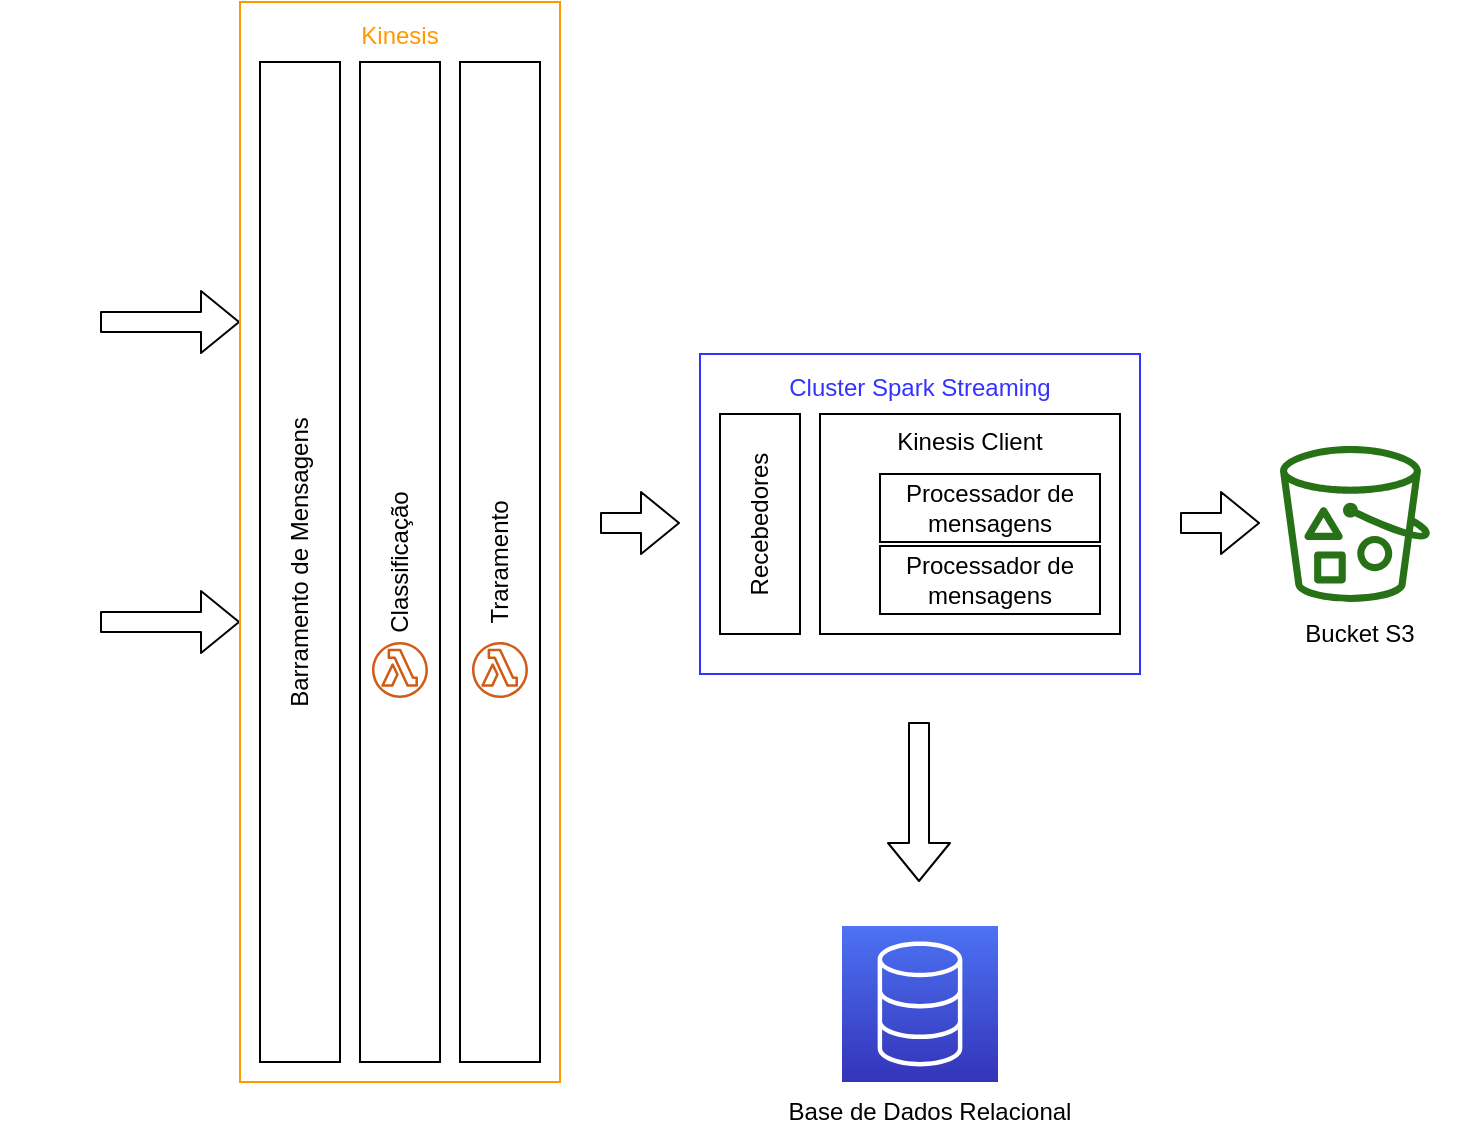 <mxfile version="13.0.6" type="device"><diagram id="nn7HwpZTVol4l2TXt3y9" name="Page-1"><mxGraphModel dx="1038" dy="508" grid="1" gridSize="10" guides="1" tooltips="1" connect="1" arrows="1" fold="1" page="1" pageScale="1" pageWidth="827" pageHeight="1169" math="0" shadow="0"><root><mxCell id="0"/><mxCell id="1" parent="0"/><mxCell id="S9ZvfHPXvC1XUbE8X8Fe-1" value="" style="outlineConnect=0;fontColor=#232F3E;gradientColor=none;fillColor=#277116;strokeColor=none;dashed=0;verticalLabelPosition=bottom;verticalAlign=top;align=center;html=1;fontSize=12;fontStyle=0;aspect=fixed;pointerEvents=1;shape=mxgraph.aws4.bucket_with_objects;" vertex="1" parent="1"><mxGeometry x="730" y="242" width="75" height="78" as="geometry"/></mxCell><mxCell id="S9ZvfHPXvC1XUbE8X8Fe-2" value="" style="shape=image;imageAspect=0;aspect=fixed;verticalLabelPosition=bottom;verticalAlign=top;image=https://lh3.googleusercontent.com/proxy/ep_lx1npl4R31WkKsMScIBIMvqeoGeCmmFXEvG-TVN5c7hIjIHnoICOH8yYV5t0smGiiGMCZ0tVq8RV7w3kkpgdkNddnTnAKBygcxyqbJJXKzpFwyOguhKmGlpu9-syvOExlVg;" vertex="1" parent="1"><mxGeometry x="90" y="150" width="46" height="46" as="geometry"/></mxCell><mxCell id="S9ZvfHPXvC1XUbE8X8Fe-5" value="" style="shape=image;imageAspect=0;aspect=fixed;verticalLabelPosition=bottom;verticalAlign=top;image=https://lh3.googleusercontent.com/proxy/ep_lx1npl4R31WkKsMScIBIMvqeoGeCmmFXEvG-TVN5c7hIjIHnoICOH8yYV5t0smGiiGMCZ0tVq8RV7w3kkpgdkNddnTnAKBygcxyqbJJXKzpFwyOguhKmGlpu9-syvOExlVg;" vertex="1" parent="1"><mxGeometry x="90" y="290" width="50" height="50" as="geometry"/></mxCell><mxCell id="S9ZvfHPXvC1XUbE8X8Fe-14" value="Barramento de Mensagens" style="rounded=0;whiteSpace=wrap;html=1;horizontal=0;" vertex="1" parent="1"><mxGeometry x="220" y="50" width="40" height="500" as="geometry"/></mxCell><mxCell id="S9ZvfHPXvC1XUbE8X8Fe-15" value="Classificação" style="rounded=0;whiteSpace=wrap;html=1;horizontal=0;" vertex="1" parent="1"><mxGeometry x="270" y="50" width="40" height="500" as="geometry"/></mxCell><mxCell id="S9ZvfHPXvC1XUbE8X8Fe-16" value="Traramento" style="rounded=0;whiteSpace=wrap;html=1;horizontal=0;" vertex="1" parent="1"><mxGeometry x="320" y="50" width="40" height="500" as="geometry"/></mxCell><mxCell id="S9ZvfHPXvC1XUbE8X8Fe-18" value="" style="shape=flexArrow;endArrow=classic;html=1;" edge="1" parent="1"><mxGeometry width="50" height="50" relative="1" as="geometry"><mxPoint x="140" y="180" as="sourcePoint"/><mxPoint x="210" y="180" as="targetPoint"/></mxGeometry></mxCell><mxCell id="S9ZvfHPXvC1XUbE8X8Fe-19" value="" style="shape=flexArrow;endArrow=classic;html=1;" edge="1" parent="1"><mxGeometry width="50" height="50" relative="1" as="geometry"><mxPoint x="140" y="330" as="sourcePoint"/><mxPoint x="210" y="330" as="targetPoint"/></mxGeometry></mxCell><mxCell id="S9ZvfHPXvC1XUbE8X8Fe-20" value="Kinesis" style="outlineConnect=0;gradientColor=none;html=1;whiteSpace=wrap;fontSize=12;fontStyle=0;strokeColor=#FF9900;fillColor=none;verticalAlign=top;align=center;fontColor=#FF9900;dashed=0;spacingTop=3;" vertex="1" parent="1"><mxGeometry x="210" y="20" width="160" height="540" as="geometry"/></mxCell><mxCell id="S9ZvfHPXvC1XUbE8X8Fe-22" value="Cluster Spark Streaming" style="outlineConnect=0;gradientColor=none;html=1;whiteSpace=wrap;fontSize=12;fontStyle=0;strokeColor=#3333FF;fillColor=none;verticalAlign=top;align=center;fontColor=#3333FF;dashed=0;spacingTop=3;" vertex="1" parent="1"><mxGeometry x="440" y="196" width="220" height="160" as="geometry"/></mxCell><mxCell id="S9ZvfHPXvC1XUbE8X8Fe-23" value="Kinesis Client" style="rounded=0;whiteSpace=wrap;html=1;verticalAlign=top;" vertex="1" parent="1"><mxGeometry x="500" y="226" width="150" height="110" as="geometry"/></mxCell><mxCell id="S9ZvfHPXvC1XUbE8X8Fe-24" value="Recebedores" style="rounded=0;whiteSpace=wrap;html=1;horizontal=0;" vertex="1" parent="1"><mxGeometry x="450" y="226" width="40" height="110" as="geometry"/></mxCell><mxCell id="S9ZvfHPXvC1XUbE8X8Fe-25" value="Processador de mensagens" style="rounded=0;whiteSpace=wrap;html=1;" vertex="1" parent="1"><mxGeometry x="530" y="256" width="110" height="34" as="geometry"/></mxCell><mxCell id="S9ZvfHPXvC1XUbE8X8Fe-27" value="Processador de mensagens" style="rounded=0;whiteSpace=wrap;html=1;" vertex="1" parent="1"><mxGeometry x="530" y="292" width="110" height="34" as="geometry"/></mxCell><mxCell id="S9ZvfHPXvC1XUbE8X8Fe-28" value="" style="outlineConnect=0;fontColor=#232F3E;gradientColor=none;fillColor=#D05C17;strokeColor=none;dashed=0;verticalLabelPosition=bottom;verticalAlign=top;align=center;html=1;fontSize=12;fontStyle=0;aspect=fixed;pointerEvents=1;shape=mxgraph.aws4.lambda_function;" vertex="1" parent="1"><mxGeometry x="276" y="340" width="28" height="28" as="geometry"/></mxCell><mxCell id="S9ZvfHPXvC1XUbE8X8Fe-30" value="" style="outlineConnect=0;fontColor=#232F3E;gradientColor=none;fillColor=#D05C17;strokeColor=none;dashed=0;verticalLabelPosition=bottom;verticalAlign=top;align=center;html=1;fontSize=12;fontStyle=0;aspect=fixed;pointerEvents=1;shape=mxgraph.aws4.lambda_function;" vertex="1" parent="1"><mxGeometry x="326" y="340" width="28" height="28" as="geometry"/></mxCell><mxCell id="S9ZvfHPXvC1XUbE8X8Fe-32" value="" style="shape=image;imageAspect=0;aspect=fixed;verticalLabelPosition=bottom;verticalAlign=top;strokeColor=#3333FF;fontColor=#3333FF;image=https://www.mbejda.com/content/images/2017/09/spark-logo-400_5.png;" vertex="1" parent="1"><mxGeometry x="500" y="116" width="123.08" height="80" as="geometry"/></mxCell><mxCell id="S9ZvfHPXvC1XUbE8X8Fe-33" value="" style="shape=flexArrow;endArrow=classic;html=1;" edge="1" parent="1"><mxGeometry width="50" height="50" relative="1" as="geometry"><mxPoint x="390" y="280.5" as="sourcePoint"/><mxPoint x="430" y="280.5" as="targetPoint"/></mxGeometry></mxCell><mxCell id="S9ZvfHPXvC1XUbE8X8Fe-35" value="" style="shape=flexArrow;endArrow=classic;html=1;" edge="1" parent="1"><mxGeometry width="50" height="50" relative="1" as="geometry"><mxPoint x="549.5" y="380" as="sourcePoint"/><mxPoint x="549.5" y="460" as="targetPoint"/></mxGeometry></mxCell><mxCell id="S9ZvfHPXvC1XUbE8X8Fe-36" value="" style="outlineConnect=0;fontColor=#232F3E;gradientColor=#4D72F3;gradientDirection=north;fillColor=#3334B9;strokeColor=#ffffff;dashed=0;verticalLabelPosition=bottom;verticalAlign=top;align=center;html=1;fontSize=12;fontStyle=0;aspect=fixed;shape=mxgraph.aws4.resourceIcon;resIcon=mxgraph.aws4.database;" vertex="1" parent="1"><mxGeometry x="511" y="482" width="78" height="78" as="geometry"/></mxCell><mxCell id="S9ZvfHPXvC1XUbE8X8Fe-37" value="" style="shape=flexArrow;endArrow=classic;html=1;" edge="1" parent="1"><mxGeometry width="50" height="50" relative="1" as="geometry"><mxPoint x="680" y="280.5" as="sourcePoint"/><mxPoint x="720" y="280.5" as="targetPoint"/></mxGeometry></mxCell><mxCell id="S9ZvfHPXvC1XUbE8X8Fe-39" value="Base de Dados Relacional" style="text;html=1;strokeColor=none;fillColor=none;align=center;verticalAlign=middle;whiteSpace=wrap;rounded=0;fontColor=#000000;" vertex="1" parent="1"><mxGeometry x="480" y="565" width="150" height="20" as="geometry"/></mxCell><mxCell id="S9ZvfHPXvC1XUbE8X8Fe-40" value="Bucket S3" style="text;html=1;strokeColor=none;fillColor=none;align=center;verticalAlign=middle;whiteSpace=wrap;rounded=0;fontColor=#000000;" vertex="1" parent="1"><mxGeometry x="720" y="326" width="100" height="20" as="geometry"/></mxCell></root></mxGraphModel></diagram></mxfile>